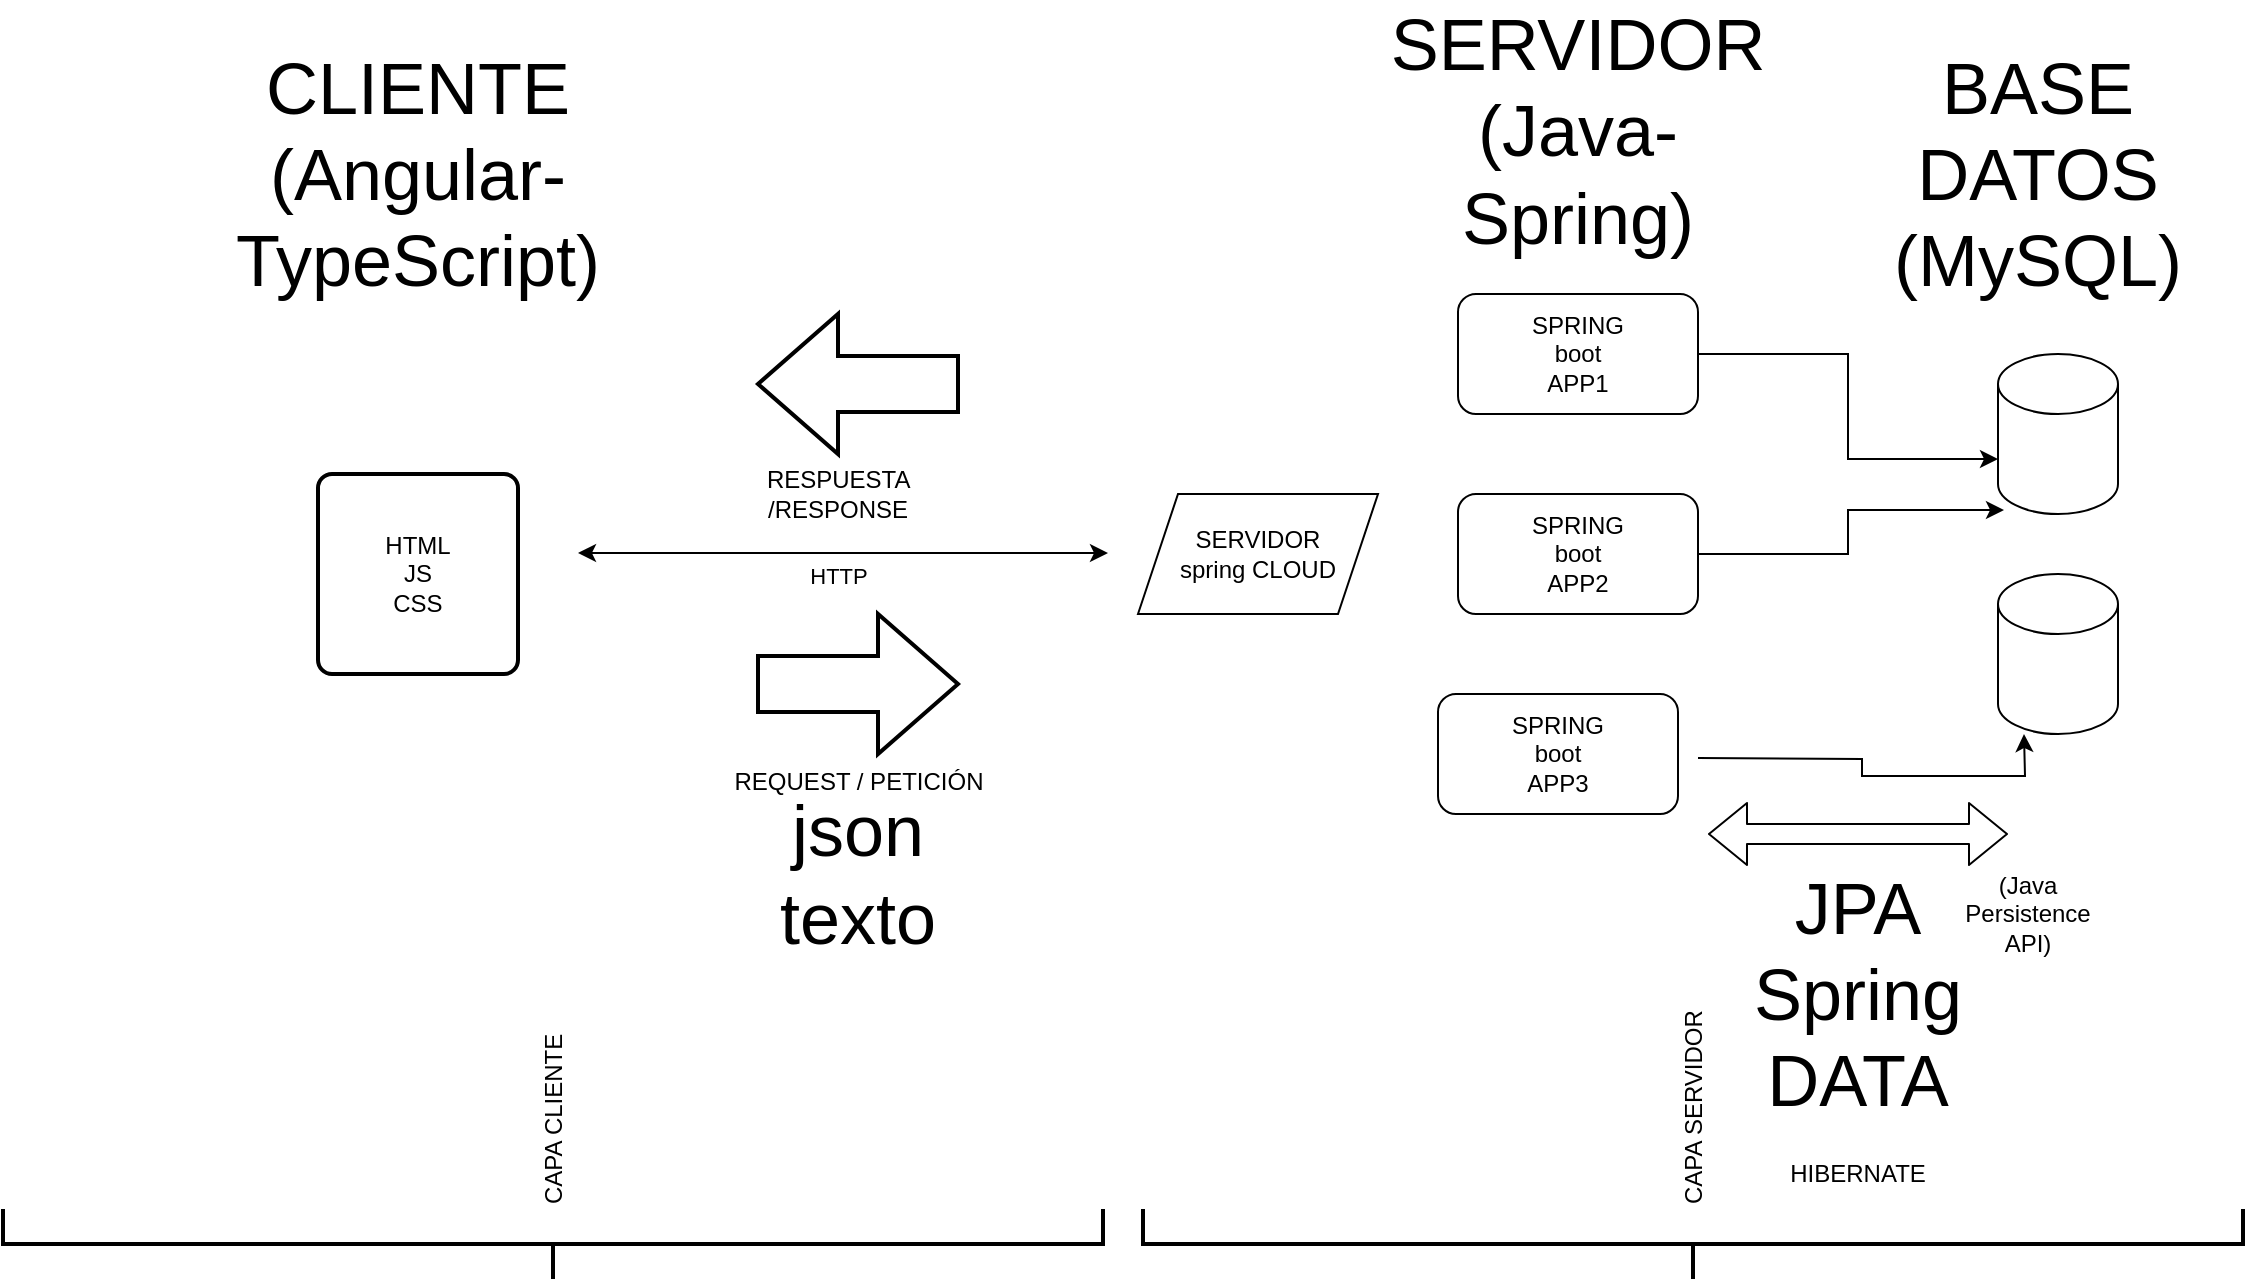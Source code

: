 <mxfile version="14.6.13" type="device"><diagram id="QIbAL5KMrBy6gRWOgOUB" name="Página-1"><mxGraphModel dx="1422" dy="1649" grid="1" gridSize="10" guides="1" tooltips="1" connect="1" arrows="1" fold="1" page="1" pageScale="1" pageWidth="1169" pageHeight="827" math="0" shadow="0"><root><mxCell id="0"/><mxCell id="1" parent="0"/><mxCell id="V2kS5d3jiK_Ykzk0e-hy-1" value="SERVIDOR&lt;br&gt;spring CLOUD" style="shape=parallelogram;perimeter=parallelogramPerimeter;whiteSpace=wrap;html=1;fixedSize=1;" parent="1" vertex="1"><mxGeometry x="600" y="230" width="120" height="60" as="geometry"/></mxCell><mxCell id="V2kS5d3jiK_Ykzk0e-hy-13" style="edgeStyle=orthogonalEdgeStyle;rounded=0;orthogonalLoop=1;jettySize=auto;html=1;entryX=0;entryY=0;entryDx=0;entryDy=52.5;entryPerimeter=0;" parent="1" source="V2kS5d3jiK_Ykzk0e-hy-3" target="V2kS5d3jiK_Ykzk0e-hy-9" edge="1"><mxGeometry relative="1" as="geometry"/></mxCell><mxCell id="V2kS5d3jiK_Ykzk0e-hy-3" value="SPRING&lt;br&gt;boot&lt;br&gt;APP1" style="rounded=1;whiteSpace=wrap;html=1;" parent="1" vertex="1"><mxGeometry x="760" y="130" width="120" height="60" as="geometry"/></mxCell><mxCell id="V2kS5d3jiK_Ykzk0e-hy-14" style="edgeStyle=orthogonalEdgeStyle;rounded=0;orthogonalLoop=1;jettySize=auto;html=1;entryX=0.05;entryY=0.975;entryDx=0;entryDy=0;entryPerimeter=0;" parent="1" source="V2kS5d3jiK_Ykzk0e-hy-4" target="V2kS5d3jiK_Ykzk0e-hy-9" edge="1"><mxGeometry relative="1" as="geometry"/></mxCell><mxCell id="V2kS5d3jiK_Ykzk0e-hy-4" value="SPRING&lt;br&gt;boot&lt;br&gt;APP2" style="rounded=1;whiteSpace=wrap;html=1;" parent="1" vertex="1"><mxGeometry x="760" y="230" width="120" height="60" as="geometry"/></mxCell><mxCell id="V2kS5d3jiK_Ykzk0e-hy-7" value="&lt;span style=&quot;font-size: 36px&quot;&gt;SERVIDOR&lt;br&gt;(Java-Spring)&lt;br&gt;&lt;br&gt;&lt;/span&gt;" style="text;html=1;strokeColor=none;fillColor=none;align=center;verticalAlign=middle;whiteSpace=wrap;rounded=0;" parent="1" vertex="1"><mxGeometry x="800" y="60" width="40" height="20" as="geometry"/></mxCell><mxCell id="V2kS5d3jiK_Ykzk0e-hy-8" value="SPRING&lt;br&gt;boot&lt;br&gt;APP3" style="rounded=1;whiteSpace=wrap;html=1;" parent="1" vertex="1"><mxGeometry x="750" y="330" width="120" height="60" as="geometry"/></mxCell><mxCell id="V2kS5d3jiK_Ykzk0e-hy-9" value="" style="shape=cylinder3;whiteSpace=wrap;html=1;boundedLbl=1;backgroundOutline=1;size=15;" parent="1" vertex="1"><mxGeometry x="1030" y="160" width="60" height="80" as="geometry"/></mxCell><mxCell id="V2kS5d3jiK_Ykzk0e-hy-10" value="&lt;span style=&quot;font-size: 36px&quot;&gt;BASE&lt;br&gt;DATOS&lt;br&gt;(MySQL)&lt;br&gt;&lt;/span&gt;" style="text;html=1;strokeColor=none;fillColor=none;align=center;verticalAlign=middle;whiteSpace=wrap;rounded=0;" parent="1" vertex="1"><mxGeometry x="1030" y="60" width="40" height="20" as="geometry"/></mxCell><mxCell id="V2kS5d3jiK_Ykzk0e-hy-15" style="edgeStyle=orthogonalEdgeStyle;rounded=0;orthogonalLoop=1;jettySize=auto;html=1;entryX=0.05;entryY=0.975;entryDx=0;entryDy=0;entryPerimeter=0;" parent="1" edge="1"><mxGeometry relative="1" as="geometry"><mxPoint x="880" y="362" as="sourcePoint"/><mxPoint x="1043" y="350" as="targetPoint"/></mxGeometry></mxCell><mxCell id="V2kS5d3jiK_Ykzk0e-hy-16" value="" style="shape=cylinder3;whiteSpace=wrap;html=1;boundedLbl=1;backgroundOutline=1;size=15;" parent="1" vertex="1"><mxGeometry x="1030" y="270" width="60" height="80" as="geometry"/></mxCell><mxCell id="V2kS5d3jiK_Ykzk0e-hy-17" value="" style="shape=flexArrow;endArrow=classic;startArrow=classic;html=1;" parent="1" edge="1"><mxGeometry width="100" height="100" relative="1" as="geometry"><mxPoint x="885" y="400" as="sourcePoint"/><mxPoint x="1035" y="400" as="targetPoint"/></mxGeometry></mxCell><mxCell id="V2kS5d3jiK_Ykzk0e-hy-18" value="&lt;font style=&quot;font-size: 36px&quot;&gt;JPA&lt;br&gt;Spring DATA&lt;br&gt;&lt;/font&gt;" style="text;html=1;strokeColor=none;fillColor=none;align=center;verticalAlign=middle;whiteSpace=wrap;rounded=0;" parent="1" vertex="1"><mxGeometry x="940" y="470" width="40" height="20" as="geometry"/></mxCell><mxCell id="V2kS5d3jiK_Ykzk0e-hy-19" value="HIBERNATE" style="text;html=1;strokeColor=none;fillColor=none;align=center;verticalAlign=middle;whiteSpace=wrap;rounded=0;" parent="1" vertex="1"><mxGeometry x="940" y="560" width="40" height="20" as="geometry"/></mxCell><mxCell id="V2kS5d3jiK_Ykzk0e-hy-20" value="(Java Persistence&lt;br&gt;API)" style="text;html=1;strokeColor=none;fillColor=none;align=center;verticalAlign=middle;whiteSpace=wrap;rounded=0;" parent="1" vertex="1"><mxGeometry x="1010" y="430" width="70" height="20" as="geometry"/></mxCell><mxCell id="V2kS5d3jiK_Ykzk0e-hy-23" value="CAPA SERVIDOR" style="strokeWidth=2;html=1;shape=mxgraph.flowchart.annotation_2;align=left;labelPosition=right;pointerEvents=1;rotation=-90;" parent="1" vertex="1"><mxGeometry x="860" y="330" width="35" height="550" as="geometry"/></mxCell><mxCell id="V2kS5d3jiK_Ykzk0e-hy-24" value="CAPA CLIENTE" style="strokeWidth=2;html=1;shape=mxgraph.flowchart.annotation_2;align=left;labelPosition=right;pointerEvents=1;rotation=-90;" parent="1" vertex="1"><mxGeometry x="290" y="330" width="35" height="550" as="geometry"/></mxCell><mxCell id="V2kS5d3jiK_Ykzk0e-hy-25" value="&lt;span style=&quot;font-size: 36px&quot;&gt;CLIENTE&lt;br&gt;(Angular-TypeScript)&lt;br&gt;&lt;/span&gt;" style="text;html=1;strokeColor=none;fillColor=none;align=center;verticalAlign=middle;whiteSpace=wrap;rounded=0;" parent="1" vertex="1"><mxGeometry x="190" y="60" width="100" height="20" as="geometry"/></mxCell><mxCell id="V2kS5d3jiK_Ykzk0e-hy-27" value="HTML&lt;br&gt;JS&lt;br&gt;CSS" style="rounded=1;whiteSpace=wrap;html=1;absoluteArcSize=1;arcSize=14;strokeWidth=2;" parent="1" vertex="1"><mxGeometry x="190" y="220" width="100" height="100" as="geometry"/></mxCell><mxCell id="V2kS5d3jiK_Ykzk0e-hy-29" value="HTTP" style="endArrow=classic;startArrow=classic;html=1;" parent="1" edge="1"><mxGeometry x="-0.019" y="-10" width="50" height="50" relative="1" as="geometry"><mxPoint x="320" y="259.5" as="sourcePoint"/><mxPoint x="585" y="259.5" as="targetPoint"/><mxPoint y="1" as="offset"/></mxGeometry></mxCell><mxCell id="V2kS5d3jiK_Ykzk0e-hy-30" value="REQUEST / PETICIÓN" style="verticalLabelPosition=bottom;verticalAlign=top;html=1;strokeWidth=2;shape=mxgraph.arrows2.arrow;dy=0.6;dx=40;notch=0;" parent="1" vertex="1"><mxGeometry x="410" y="290" width="100" height="70" as="geometry"/></mxCell><mxCell id="V2kS5d3jiK_Ykzk0e-hy-32" value="" style="verticalLabelPosition=bottom;verticalAlign=top;html=1;strokeWidth=2;shape=mxgraph.arrows2.arrow;dy=0.6;dx=40;notch=0;rotation=-180;" parent="1" vertex="1"><mxGeometry x="410" y="140" width="100" height="70" as="geometry"/></mxCell><mxCell id="V2kS5d3jiK_Ykzk0e-hy-33" value="RESPUESTA /RESPONSE" style="text;html=1;strokeColor=none;fillColor=none;align=center;verticalAlign=middle;whiteSpace=wrap;rounded=0;" parent="1" vertex="1"><mxGeometry x="430" y="220" width="40" height="20" as="geometry"/></mxCell><mxCell id="V2kS5d3jiK_Ykzk0e-hy-36" value="&lt;font style=&quot;font-size: 36px&quot;&gt;json&lt;br&gt;texto&lt;br&gt;&lt;/font&gt;" style="text;html=1;strokeColor=none;fillColor=none;align=center;verticalAlign=middle;whiteSpace=wrap;rounded=0;" parent="1" vertex="1"><mxGeometry x="440" y="410" width="40" height="20" as="geometry"/></mxCell></root></mxGraphModel></diagram></mxfile>